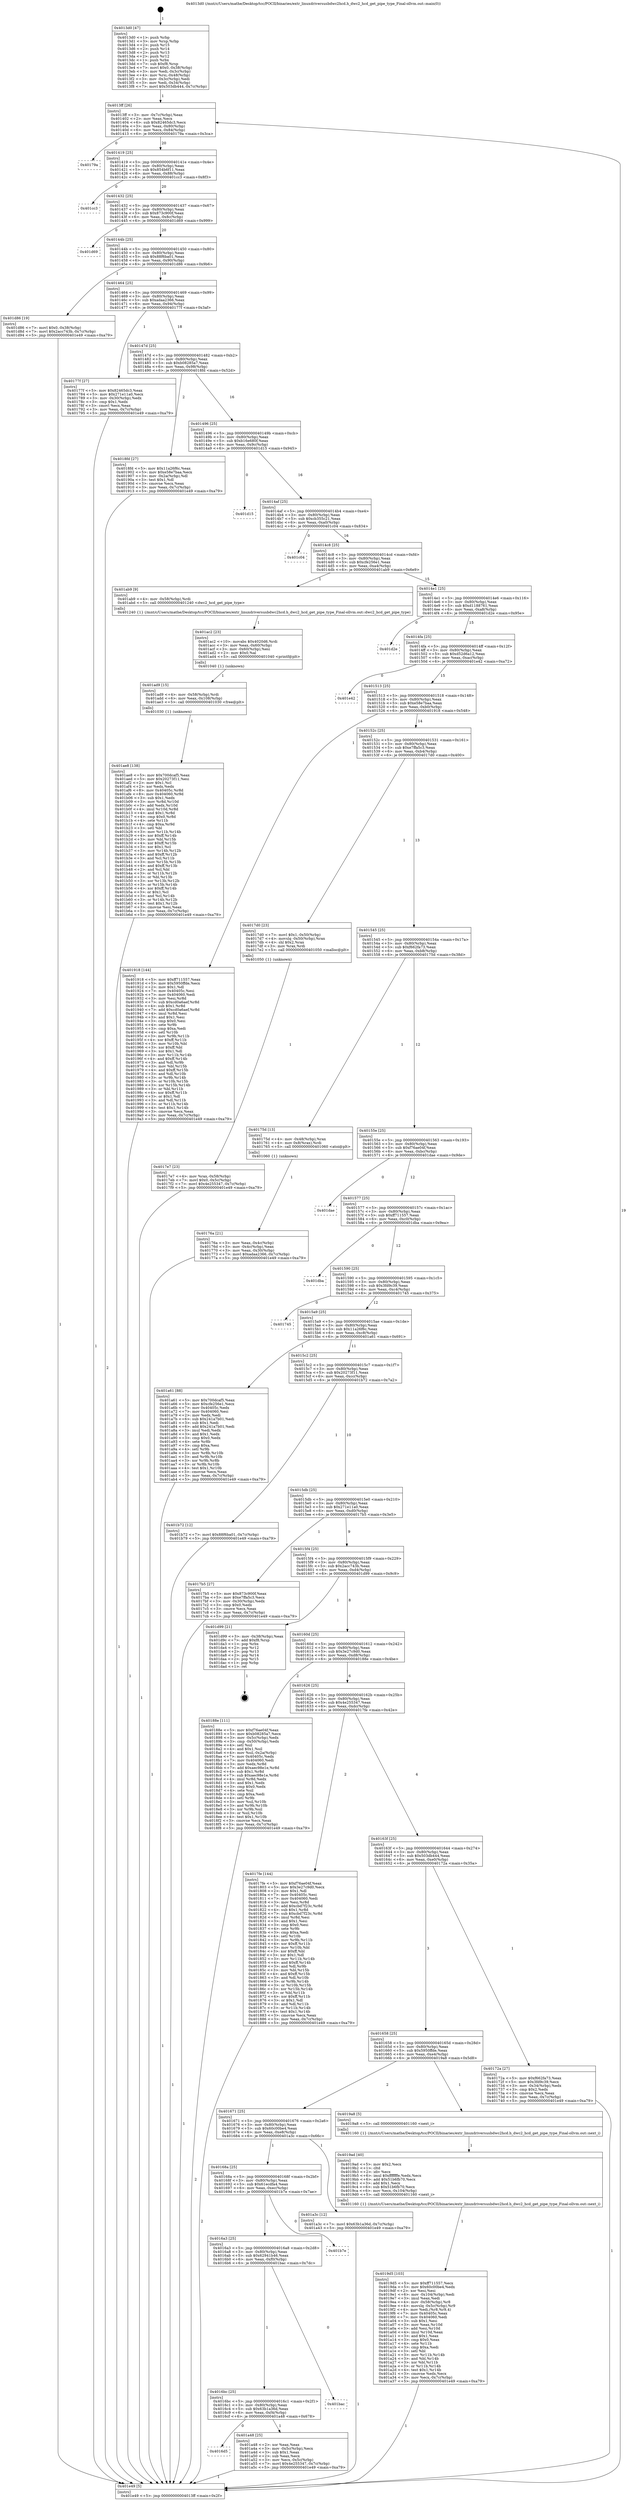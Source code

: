 digraph "0x4013d0" {
  label = "0x4013d0 (/mnt/c/Users/mathe/Desktop/tcc/POCII/binaries/extr_linuxdriversusbdwc2hcd.h_dwc2_hcd_get_pipe_type_Final-ollvm.out::main(0))"
  labelloc = "t"
  node[shape=record]

  Entry [label="",width=0.3,height=0.3,shape=circle,fillcolor=black,style=filled]
  "0x4013ff" [label="{
     0x4013ff [26]\l
     | [instrs]\l
     &nbsp;&nbsp;0x4013ff \<+3\>: mov -0x7c(%rbp),%eax\l
     &nbsp;&nbsp;0x401402 \<+2\>: mov %eax,%ecx\l
     &nbsp;&nbsp;0x401404 \<+6\>: sub $0x82465dc3,%ecx\l
     &nbsp;&nbsp;0x40140a \<+3\>: mov %eax,-0x80(%rbp)\l
     &nbsp;&nbsp;0x40140d \<+6\>: mov %ecx,-0x84(%rbp)\l
     &nbsp;&nbsp;0x401413 \<+6\>: je 000000000040179a \<main+0x3ca\>\l
  }"]
  "0x40179a" [label="{
     0x40179a\l
  }", style=dashed]
  "0x401419" [label="{
     0x401419 [25]\l
     | [instrs]\l
     &nbsp;&nbsp;0x401419 \<+5\>: jmp 000000000040141e \<main+0x4e\>\l
     &nbsp;&nbsp;0x40141e \<+3\>: mov -0x80(%rbp),%eax\l
     &nbsp;&nbsp;0x401421 \<+5\>: sub $0x854b6f11,%eax\l
     &nbsp;&nbsp;0x401426 \<+6\>: mov %eax,-0x88(%rbp)\l
     &nbsp;&nbsp;0x40142c \<+6\>: je 0000000000401cc3 \<main+0x8f3\>\l
  }"]
  Exit [label="",width=0.3,height=0.3,shape=circle,fillcolor=black,style=filled,peripheries=2]
  "0x401cc3" [label="{
     0x401cc3\l
  }", style=dashed]
  "0x401432" [label="{
     0x401432 [25]\l
     | [instrs]\l
     &nbsp;&nbsp;0x401432 \<+5\>: jmp 0000000000401437 \<main+0x67\>\l
     &nbsp;&nbsp;0x401437 \<+3\>: mov -0x80(%rbp),%eax\l
     &nbsp;&nbsp;0x40143a \<+5\>: sub $0x873c900f,%eax\l
     &nbsp;&nbsp;0x40143f \<+6\>: mov %eax,-0x8c(%rbp)\l
     &nbsp;&nbsp;0x401445 \<+6\>: je 0000000000401d69 \<main+0x999\>\l
  }"]
  "0x401ae8" [label="{
     0x401ae8 [138]\l
     | [instrs]\l
     &nbsp;&nbsp;0x401ae8 \<+5\>: mov $0x700dcaf5,%eax\l
     &nbsp;&nbsp;0x401aed \<+5\>: mov $0x20273f11,%esi\l
     &nbsp;&nbsp;0x401af2 \<+2\>: mov $0x1,%cl\l
     &nbsp;&nbsp;0x401af4 \<+2\>: xor %edx,%edx\l
     &nbsp;&nbsp;0x401af6 \<+8\>: mov 0x40405c,%r8d\l
     &nbsp;&nbsp;0x401afe \<+8\>: mov 0x404060,%r9d\l
     &nbsp;&nbsp;0x401b06 \<+3\>: sub $0x1,%edx\l
     &nbsp;&nbsp;0x401b09 \<+3\>: mov %r8d,%r10d\l
     &nbsp;&nbsp;0x401b0c \<+3\>: add %edx,%r10d\l
     &nbsp;&nbsp;0x401b0f \<+4\>: imul %r10d,%r8d\l
     &nbsp;&nbsp;0x401b13 \<+4\>: and $0x1,%r8d\l
     &nbsp;&nbsp;0x401b17 \<+4\>: cmp $0x0,%r8d\l
     &nbsp;&nbsp;0x401b1b \<+4\>: sete %r11b\l
     &nbsp;&nbsp;0x401b1f \<+4\>: cmp $0xa,%r9d\l
     &nbsp;&nbsp;0x401b23 \<+3\>: setl %bl\l
     &nbsp;&nbsp;0x401b26 \<+3\>: mov %r11b,%r14b\l
     &nbsp;&nbsp;0x401b29 \<+4\>: xor $0xff,%r14b\l
     &nbsp;&nbsp;0x401b2d \<+3\>: mov %bl,%r15b\l
     &nbsp;&nbsp;0x401b30 \<+4\>: xor $0xff,%r15b\l
     &nbsp;&nbsp;0x401b34 \<+3\>: xor $0x1,%cl\l
     &nbsp;&nbsp;0x401b37 \<+3\>: mov %r14b,%r12b\l
     &nbsp;&nbsp;0x401b3a \<+4\>: and $0xff,%r12b\l
     &nbsp;&nbsp;0x401b3e \<+3\>: and %cl,%r11b\l
     &nbsp;&nbsp;0x401b41 \<+3\>: mov %r15b,%r13b\l
     &nbsp;&nbsp;0x401b44 \<+4\>: and $0xff,%r13b\l
     &nbsp;&nbsp;0x401b48 \<+2\>: and %cl,%bl\l
     &nbsp;&nbsp;0x401b4a \<+3\>: or %r11b,%r12b\l
     &nbsp;&nbsp;0x401b4d \<+3\>: or %bl,%r13b\l
     &nbsp;&nbsp;0x401b50 \<+3\>: xor %r13b,%r12b\l
     &nbsp;&nbsp;0x401b53 \<+3\>: or %r15b,%r14b\l
     &nbsp;&nbsp;0x401b56 \<+4\>: xor $0xff,%r14b\l
     &nbsp;&nbsp;0x401b5a \<+3\>: or $0x1,%cl\l
     &nbsp;&nbsp;0x401b5d \<+3\>: and %cl,%r14b\l
     &nbsp;&nbsp;0x401b60 \<+3\>: or %r14b,%r12b\l
     &nbsp;&nbsp;0x401b63 \<+4\>: test $0x1,%r12b\l
     &nbsp;&nbsp;0x401b67 \<+3\>: cmovne %esi,%eax\l
     &nbsp;&nbsp;0x401b6a \<+3\>: mov %eax,-0x7c(%rbp)\l
     &nbsp;&nbsp;0x401b6d \<+5\>: jmp 0000000000401e49 \<main+0xa79\>\l
  }"]
  "0x401d69" [label="{
     0x401d69\l
  }", style=dashed]
  "0x40144b" [label="{
     0x40144b [25]\l
     | [instrs]\l
     &nbsp;&nbsp;0x40144b \<+5\>: jmp 0000000000401450 \<main+0x80\>\l
     &nbsp;&nbsp;0x401450 \<+3\>: mov -0x80(%rbp),%eax\l
     &nbsp;&nbsp;0x401453 \<+5\>: sub $0x88f6ba01,%eax\l
     &nbsp;&nbsp;0x401458 \<+6\>: mov %eax,-0x90(%rbp)\l
     &nbsp;&nbsp;0x40145e \<+6\>: je 0000000000401d86 \<main+0x9b6\>\l
  }"]
  "0x401ad9" [label="{
     0x401ad9 [15]\l
     | [instrs]\l
     &nbsp;&nbsp;0x401ad9 \<+4\>: mov -0x58(%rbp),%rdi\l
     &nbsp;&nbsp;0x401add \<+6\>: mov %eax,-0x108(%rbp)\l
     &nbsp;&nbsp;0x401ae3 \<+5\>: call 0000000000401030 \<free@plt\>\l
     | [calls]\l
     &nbsp;&nbsp;0x401030 \{1\} (unknown)\l
  }"]
  "0x401d86" [label="{
     0x401d86 [19]\l
     | [instrs]\l
     &nbsp;&nbsp;0x401d86 \<+7\>: movl $0x0,-0x38(%rbp)\l
     &nbsp;&nbsp;0x401d8d \<+7\>: movl $0x2acc743b,-0x7c(%rbp)\l
     &nbsp;&nbsp;0x401d94 \<+5\>: jmp 0000000000401e49 \<main+0xa79\>\l
  }"]
  "0x401464" [label="{
     0x401464 [25]\l
     | [instrs]\l
     &nbsp;&nbsp;0x401464 \<+5\>: jmp 0000000000401469 \<main+0x99\>\l
     &nbsp;&nbsp;0x401469 \<+3\>: mov -0x80(%rbp),%eax\l
     &nbsp;&nbsp;0x40146c \<+5\>: sub $0xadaa2366,%eax\l
     &nbsp;&nbsp;0x401471 \<+6\>: mov %eax,-0x94(%rbp)\l
     &nbsp;&nbsp;0x401477 \<+6\>: je 000000000040177f \<main+0x3af\>\l
  }"]
  "0x401ac2" [label="{
     0x401ac2 [23]\l
     | [instrs]\l
     &nbsp;&nbsp;0x401ac2 \<+10\>: movabs $0x4020d6,%rdi\l
     &nbsp;&nbsp;0x401acc \<+3\>: mov %eax,-0x60(%rbp)\l
     &nbsp;&nbsp;0x401acf \<+3\>: mov -0x60(%rbp),%esi\l
     &nbsp;&nbsp;0x401ad2 \<+2\>: mov $0x0,%al\l
     &nbsp;&nbsp;0x401ad4 \<+5\>: call 0000000000401040 \<printf@plt\>\l
     | [calls]\l
     &nbsp;&nbsp;0x401040 \{1\} (unknown)\l
  }"]
  "0x40177f" [label="{
     0x40177f [27]\l
     | [instrs]\l
     &nbsp;&nbsp;0x40177f \<+5\>: mov $0x82465dc3,%eax\l
     &nbsp;&nbsp;0x401784 \<+5\>: mov $0x271e11a0,%ecx\l
     &nbsp;&nbsp;0x401789 \<+3\>: mov -0x30(%rbp),%edx\l
     &nbsp;&nbsp;0x40178c \<+3\>: cmp $0x1,%edx\l
     &nbsp;&nbsp;0x40178f \<+3\>: cmovl %ecx,%eax\l
     &nbsp;&nbsp;0x401792 \<+3\>: mov %eax,-0x7c(%rbp)\l
     &nbsp;&nbsp;0x401795 \<+5\>: jmp 0000000000401e49 \<main+0xa79\>\l
  }"]
  "0x40147d" [label="{
     0x40147d [25]\l
     | [instrs]\l
     &nbsp;&nbsp;0x40147d \<+5\>: jmp 0000000000401482 \<main+0xb2\>\l
     &nbsp;&nbsp;0x401482 \<+3\>: mov -0x80(%rbp),%eax\l
     &nbsp;&nbsp;0x401485 \<+5\>: sub $0xb08285a7,%eax\l
     &nbsp;&nbsp;0x40148a \<+6\>: mov %eax,-0x98(%rbp)\l
     &nbsp;&nbsp;0x401490 \<+6\>: je 00000000004018fd \<main+0x52d\>\l
  }"]
  "0x4016d5" [label="{
     0x4016d5\l
  }", style=dashed]
  "0x4018fd" [label="{
     0x4018fd [27]\l
     | [instrs]\l
     &nbsp;&nbsp;0x4018fd \<+5\>: mov $0x11a26f6c,%eax\l
     &nbsp;&nbsp;0x401902 \<+5\>: mov $0xe58e7baa,%ecx\l
     &nbsp;&nbsp;0x401907 \<+3\>: mov -0x2a(%rbp),%dl\l
     &nbsp;&nbsp;0x40190a \<+3\>: test $0x1,%dl\l
     &nbsp;&nbsp;0x40190d \<+3\>: cmovne %ecx,%eax\l
     &nbsp;&nbsp;0x401910 \<+3\>: mov %eax,-0x7c(%rbp)\l
     &nbsp;&nbsp;0x401913 \<+5\>: jmp 0000000000401e49 \<main+0xa79\>\l
  }"]
  "0x401496" [label="{
     0x401496 [25]\l
     | [instrs]\l
     &nbsp;&nbsp;0x401496 \<+5\>: jmp 000000000040149b \<main+0xcb\>\l
     &nbsp;&nbsp;0x40149b \<+3\>: mov -0x80(%rbp),%eax\l
     &nbsp;&nbsp;0x40149e \<+5\>: sub $0xb16e680f,%eax\l
     &nbsp;&nbsp;0x4014a3 \<+6\>: mov %eax,-0x9c(%rbp)\l
     &nbsp;&nbsp;0x4014a9 \<+6\>: je 0000000000401d15 \<main+0x945\>\l
  }"]
  "0x401a48" [label="{
     0x401a48 [25]\l
     | [instrs]\l
     &nbsp;&nbsp;0x401a48 \<+2\>: xor %eax,%eax\l
     &nbsp;&nbsp;0x401a4a \<+3\>: mov -0x5c(%rbp),%ecx\l
     &nbsp;&nbsp;0x401a4d \<+3\>: sub $0x1,%eax\l
     &nbsp;&nbsp;0x401a50 \<+2\>: sub %eax,%ecx\l
     &nbsp;&nbsp;0x401a52 \<+3\>: mov %ecx,-0x5c(%rbp)\l
     &nbsp;&nbsp;0x401a55 \<+7\>: movl $0x4e255347,-0x7c(%rbp)\l
     &nbsp;&nbsp;0x401a5c \<+5\>: jmp 0000000000401e49 \<main+0xa79\>\l
  }"]
  "0x401d15" [label="{
     0x401d15\l
  }", style=dashed]
  "0x4014af" [label="{
     0x4014af [25]\l
     | [instrs]\l
     &nbsp;&nbsp;0x4014af \<+5\>: jmp 00000000004014b4 \<main+0xe4\>\l
     &nbsp;&nbsp;0x4014b4 \<+3\>: mov -0x80(%rbp),%eax\l
     &nbsp;&nbsp;0x4014b7 \<+5\>: sub $0xcb355c21,%eax\l
     &nbsp;&nbsp;0x4014bc \<+6\>: mov %eax,-0xa0(%rbp)\l
     &nbsp;&nbsp;0x4014c2 \<+6\>: je 0000000000401c04 \<main+0x834\>\l
  }"]
  "0x4016bc" [label="{
     0x4016bc [25]\l
     | [instrs]\l
     &nbsp;&nbsp;0x4016bc \<+5\>: jmp 00000000004016c1 \<main+0x2f1\>\l
     &nbsp;&nbsp;0x4016c1 \<+3\>: mov -0x80(%rbp),%eax\l
     &nbsp;&nbsp;0x4016c4 \<+5\>: sub $0x63b1a36d,%eax\l
     &nbsp;&nbsp;0x4016c9 \<+6\>: mov %eax,-0xf4(%rbp)\l
     &nbsp;&nbsp;0x4016cf \<+6\>: je 0000000000401a48 \<main+0x678\>\l
  }"]
  "0x401c04" [label="{
     0x401c04\l
  }", style=dashed]
  "0x4014c8" [label="{
     0x4014c8 [25]\l
     | [instrs]\l
     &nbsp;&nbsp;0x4014c8 \<+5\>: jmp 00000000004014cd \<main+0xfd\>\l
     &nbsp;&nbsp;0x4014cd \<+3\>: mov -0x80(%rbp),%eax\l
     &nbsp;&nbsp;0x4014d0 \<+5\>: sub $0xcfe256e1,%eax\l
     &nbsp;&nbsp;0x4014d5 \<+6\>: mov %eax,-0xa4(%rbp)\l
     &nbsp;&nbsp;0x4014db \<+6\>: je 0000000000401ab9 \<main+0x6e9\>\l
  }"]
  "0x401bac" [label="{
     0x401bac\l
  }", style=dashed]
  "0x401ab9" [label="{
     0x401ab9 [9]\l
     | [instrs]\l
     &nbsp;&nbsp;0x401ab9 \<+4\>: mov -0x58(%rbp),%rdi\l
     &nbsp;&nbsp;0x401abd \<+5\>: call 0000000000401240 \<dwc2_hcd_get_pipe_type\>\l
     | [calls]\l
     &nbsp;&nbsp;0x401240 \{1\} (/mnt/c/Users/mathe/Desktop/tcc/POCII/binaries/extr_linuxdriversusbdwc2hcd.h_dwc2_hcd_get_pipe_type_Final-ollvm.out::dwc2_hcd_get_pipe_type)\l
  }"]
  "0x4014e1" [label="{
     0x4014e1 [25]\l
     | [instrs]\l
     &nbsp;&nbsp;0x4014e1 \<+5\>: jmp 00000000004014e6 \<main+0x116\>\l
     &nbsp;&nbsp;0x4014e6 \<+3\>: mov -0x80(%rbp),%eax\l
     &nbsp;&nbsp;0x4014e9 \<+5\>: sub $0xd1188761,%eax\l
     &nbsp;&nbsp;0x4014ee \<+6\>: mov %eax,-0xa8(%rbp)\l
     &nbsp;&nbsp;0x4014f4 \<+6\>: je 0000000000401d2e \<main+0x95e\>\l
  }"]
  "0x4016a3" [label="{
     0x4016a3 [25]\l
     | [instrs]\l
     &nbsp;&nbsp;0x4016a3 \<+5\>: jmp 00000000004016a8 \<main+0x2d8\>\l
     &nbsp;&nbsp;0x4016a8 \<+3\>: mov -0x80(%rbp),%eax\l
     &nbsp;&nbsp;0x4016ab \<+5\>: sub $0x62941b46,%eax\l
     &nbsp;&nbsp;0x4016b0 \<+6\>: mov %eax,-0xf0(%rbp)\l
     &nbsp;&nbsp;0x4016b6 \<+6\>: je 0000000000401bac \<main+0x7dc\>\l
  }"]
  "0x401d2e" [label="{
     0x401d2e\l
  }", style=dashed]
  "0x4014fa" [label="{
     0x4014fa [25]\l
     | [instrs]\l
     &nbsp;&nbsp;0x4014fa \<+5\>: jmp 00000000004014ff \<main+0x12f\>\l
     &nbsp;&nbsp;0x4014ff \<+3\>: mov -0x80(%rbp),%eax\l
     &nbsp;&nbsp;0x401502 \<+5\>: sub $0xd52d6a12,%eax\l
     &nbsp;&nbsp;0x401507 \<+6\>: mov %eax,-0xac(%rbp)\l
     &nbsp;&nbsp;0x40150d \<+6\>: je 0000000000401e42 \<main+0xa72\>\l
  }"]
  "0x401b7e" [label="{
     0x401b7e\l
  }", style=dashed]
  "0x401e42" [label="{
     0x401e42\l
  }", style=dashed]
  "0x401513" [label="{
     0x401513 [25]\l
     | [instrs]\l
     &nbsp;&nbsp;0x401513 \<+5\>: jmp 0000000000401518 \<main+0x148\>\l
     &nbsp;&nbsp;0x401518 \<+3\>: mov -0x80(%rbp),%eax\l
     &nbsp;&nbsp;0x40151b \<+5\>: sub $0xe58e7baa,%eax\l
     &nbsp;&nbsp;0x401520 \<+6\>: mov %eax,-0xb0(%rbp)\l
     &nbsp;&nbsp;0x401526 \<+6\>: je 0000000000401918 \<main+0x548\>\l
  }"]
  "0x40168a" [label="{
     0x40168a [25]\l
     | [instrs]\l
     &nbsp;&nbsp;0x40168a \<+5\>: jmp 000000000040168f \<main+0x2bf\>\l
     &nbsp;&nbsp;0x40168f \<+3\>: mov -0x80(%rbp),%eax\l
     &nbsp;&nbsp;0x401692 \<+5\>: sub $0x61ecdfa4,%eax\l
     &nbsp;&nbsp;0x401697 \<+6\>: mov %eax,-0xec(%rbp)\l
     &nbsp;&nbsp;0x40169d \<+6\>: je 0000000000401b7e \<main+0x7ae\>\l
  }"]
  "0x401918" [label="{
     0x401918 [144]\l
     | [instrs]\l
     &nbsp;&nbsp;0x401918 \<+5\>: mov $0xff711557,%eax\l
     &nbsp;&nbsp;0x40191d \<+5\>: mov $0x5950ffde,%ecx\l
     &nbsp;&nbsp;0x401922 \<+2\>: mov $0x1,%dl\l
     &nbsp;&nbsp;0x401924 \<+7\>: mov 0x40405c,%esi\l
     &nbsp;&nbsp;0x40192b \<+7\>: mov 0x404060,%edi\l
     &nbsp;&nbsp;0x401932 \<+3\>: mov %esi,%r8d\l
     &nbsp;&nbsp;0x401935 \<+7\>: sub $0xcd0a6aef,%r8d\l
     &nbsp;&nbsp;0x40193c \<+4\>: sub $0x1,%r8d\l
     &nbsp;&nbsp;0x401940 \<+7\>: add $0xcd0a6aef,%r8d\l
     &nbsp;&nbsp;0x401947 \<+4\>: imul %r8d,%esi\l
     &nbsp;&nbsp;0x40194b \<+3\>: and $0x1,%esi\l
     &nbsp;&nbsp;0x40194e \<+3\>: cmp $0x0,%esi\l
     &nbsp;&nbsp;0x401951 \<+4\>: sete %r9b\l
     &nbsp;&nbsp;0x401955 \<+3\>: cmp $0xa,%edi\l
     &nbsp;&nbsp;0x401958 \<+4\>: setl %r10b\l
     &nbsp;&nbsp;0x40195c \<+3\>: mov %r9b,%r11b\l
     &nbsp;&nbsp;0x40195f \<+4\>: xor $0xff,%r11b\l
     &nbsp;&nbsp;0x401963 \<+3\>: mov %r10b,%bl\l
     &nbsp;&nbsp;0x401966 \<+3\>: xor $0xff,%bl\l
     &nbsp;&nbsp;0x401969 \<+3\>: xor $0x1,%dl\l
     &nbsp;&nbsp;0x40196c \<+3\>: mov %r11b,%r14b\l
     &nbsp;&nbsp;0x40196f \<+4\>: and $0xff,%r14b\l
     &nbsp;&nbsp;0x401973 \<+3\>: and %dl,%r9b\l
     &nbsp;&nbsp;0x401976 \<+3\>: mov %bl,%r15b\l
     &nbsp;&nbsp;0x401979 \<+4\>: and $0xff,%r15b\l
     &nbsp;&nbsp;0x40197d \<+3\>: and %dl,%r10b\l
     &nbsp;&nbsp;0x401980 \<+3\>: or %r9b,%r14b\l
     &nbsp;&nbsp;0x401983 \<+3\>: or %r10b,%r15b\l
     &nbsp;&nbsp;0x401986 \<+3\>: xor %r15b,%r14b\l
     &nbsp;&nbsp;0x401989 \<+3\>: or %bl,%r11b\l
     &nbsp;&nbsp;0x40198c \<+4\>: xor $0xff,%r11b\l
     &nbsp;&nbsp;0x401990 \<+3\>: or $0x1,%dl\l
     &nbsp;&nbsp;0x401993 \<+3\>: and %dl,%r11b\l
     &nbsp;&nbsp;0x401996 \<+3\>: or %r11b,%r14b\l
     &nbsp;&nbsp;0x401999 \<+4\>: test $0x1,%r14b\l
     &nbsp;&nbsp;0x40199d \<+3\>: cmovne %ecx,%eax\l
     &nbsp;&nbsp;0x4019a0 \<+3\>: mov %eax,-0x7c(%rbp)\l
     &nbsp;&nbsp;0x4019a3 \<+5\>: jmp 0000000000401e49 \<main+0xa79\>\l
  }"]
  "0x40152c" [label="{
     0x40152c [25]\l
     | [instrs]\l
     &nbsp;&nbsp;0x40152c \<+5\>: jmp 0000000000401531 \<main+0x161\>\l
     &nbsp;&nbsp;0x401531 \<+3\>: mov -0x80(%rbp),%eax\l
     &nbsp;&nbsp;0x401534 \<+5\>: sub $0xe7ffa5c3,%eax\l
     &nbsp;&nbsp;0x401539 \<+6\>: mov %eax,-0xb4(%rbp)\l
     &nbsp;&nbsp;0x40153f \<+6\>: je 00000000004017d0 \<main+0x400\>\l
  }"]
  "0x401a3c" [label="{
     0x401a3c [12]\l
     | [instrs]\l
     &nbsp;&nbsp;0x401a3c \<+7\>: movl $0x63b1a36d,-0x7c(%rbp)\l
     &nbsp;&nbsp;0x401a43 \<+5\>: jmp 0000000000401e49 \<main+0xa79\>\l
  }"]
  "0x4017d0" [label="{
     0x4017d0 [23]\l
     | [instrs]\l
     &nbsp;&nbsp;0x4017d0 \<+7\>: movl $0x1,-0x50(%rbp)\l
     &nbsp;&nbsp;0x4017d7 \<+4\>: movslq -0x50(%rbp),%rax\l
     &nbsp;&nbsp;0x4017db \<+4\>: shl $0x2,%rax\l
     &nbsp;&nbsp;0x4017df \<+3\>: mov %rax,%rdi\l
     &nbsp;&nbsp;0x4017e2 \<+5\>: call 0000000000401050 \<malloc@plt\>\l
     | [calls]\l
     &nbsp;&nbsp;0x401050 \{1\} (unknown)\l
  }"]
  "0x401545" [label="{
     0x401545 [25]\l
     | [instrs]\l
     &nbsp;&nbsp;0x401545 \<+5\>: jmp 000000000040154a \<main+0x17a\>\l
     &nbsp;&nbsp;0x40154a \<+3\>: mov -0x80(%rbp),%eax\l
     &nbsp;&nbsp;0x40154d \<+5\>: sub $0xf662fa73,%eax\l
     &nbsp;&nbsp;0x401552 \<+6\>: mov %eax,-0xb8(%rbp)\l
     &nbsp;&nbsp;0x401558 \<+6\>: je 000000000040175d \<main+0x38d\>\l
  }"]
  "0x4019d5" [label="{
     0x4019d5 [103]\l
     | [instrs]\l
     &nbsp;&nbsp;0x4019d5 \<+5\>: mov $0xff711557,%ecx\l
     &nbsp;&nbsp;0x4019da \<+5\>: mov $0x60c00be4,%edx\l
     &nbsp;&nbsp;0x4019df \<+2\>: xor %esi,%esi\l
     &nbsp;&nbsp;0x4019e1 \<+6\>: mov -0x104(%rbp),%edi\l
     &nbsp;&nbsp;0x4019e7 \<+3\>: imul %eax,%edi\l
     &nbsp;&nbsp;0x4019ea \<+4\>: mov -0x58(%rbp),%r8\l
     &nbsp;&nbsp;0x4019ee \<+4\>: movslq -0x5c(%rbp),%r9\l
     &nbsp;&nbsp;0x4019f2 \<+4\>: mov %edi,(%r8,%r9,4)\l
     &nbsp;&nbsp;0x4019f6 \<+7\>: mov 0x40405c,%eax\l
     &nbsp;&nbsp;0x4019fd \<+7\>: mov 0x404060,%edi\l
     &nbsp;&nbsp;0x401a04 \<+3\>: sub $0x1,%esi\l
     &nbsp;&nbsp;0x401a07 \<+3\>: mov %eax,%r10d\l
     &nbsp;&nbsp;0x401a0a \<+3\>: add %esi,%r10d\l
     &nbsp;&nbsp;0x401a0d \<+4\>: imul %r10d,%eax\l
     &nbsp;&nbsp;0x401a11 \<+3\>: and $0x1,%eax\l
     &nbsp;&nbsp;0x401a14 \<+3\>: cmp $0x0,%eax\l
     &nbsp;&nbsp;0x401a17 \<+4\>: sete %r11b\l
     &nbsp;&nbsp;0x401a1b \<+3\>: cmp $0xa,%edi\l
     &nbsp;&nbsp;0x401a1e \<+3\>: setl %bl\l
     &nbsp;&nbsp;0x401a21 \<+3\>: mov %r11b,%r14b\l
     &nbsp;&nbsp;0x401a24 \<+3\>: and %bl,%r14b\l
     &nbsp;&nbsp;0x401a27 \<+3\>: xor %bl,%r11b\l
     &nbsp;&nbsp;0x401a2a \<+3\>: or %r11b,%r14b\l
     &nbsp;&nbsp;0x401a2d \<+4\>: test $0x1,%r14b\l
     &nbsp;&nbsp;0x401a31 \<+3\>: cmovne %edx,%ecx\l
     &nbsp;&nbsp;0x401a34 \<+3\>: mov %ecx,-0x7c(%rbp)\l
     &nbsp;&nbsp;0x401a37 \<+5\>: jmp 0000000000401e49 \<main+0xa79\>\l
  }"]
  "0x40175d" [label="{
     0x40175d [13]\l
     | [instrs]\l
     &nbsp;&nbsp;0x40175d \<+4\>: mov -0x48(%rbp),%rax\l
     &nbsp;&nbsp;0x401761 \<+4\>: mov 0x8(%rax),%rdi\l
     &nbsp;&nbsp;0x401765 \<+5\>: call 0000000000401060 \<atoi@plt\>\l
     | [calls]\l
     &nbsp;&nbsp;0x401060 \{1\} (unknown)\l
  }"]
  "0x40155e" [label="{
     0x40155e [25]\l
     | [instrs]\l
     &nbsp;&nbsp;0x40155e \<+5\>: jmp 0000000000401563 \<main+0x193\>\l
     &nbsp;&nbsp;0x401563 \<+3\>: mov -0x80(%rbp),%eax\l
     &nbsp;&nbsp;0x401566 \<+5\>: sub $0xf76ae04f,%eax\l
     &nbsp;&nbsp;0x40156b \<+6\>: mov %eax,-0xbc(%rbp)\l
     &nbsp;&nbsp;0x401571 \<+6\>: je 0000000000401dae \<main+0x9de\>\l
  }"]
  "0x4019ad" [label="{
     0x4019ad [40]\l
     | [instrs]\l
     &nbsp;&nbsp;0x4019ad \<+5\>: mov $0x2,%ecx\l
     &nbsp;&nbsp;0x4019b2 \<+1\>: cltd\l
     &nbsp;&nbsp;0x4019b3 \<+2\>: idiv %ecx\l
     &nbsp;&nbsp;0x4019b5 \<+6\>: imul $0xfffffffe,%edx,%ecx\l
     &nbsp;&nbsp;0x4019bb \<+6\>: add $0x51b6fb70,%ecx\l
     &nbsp;&nbsp;0x4019c1 \<+3\>: add $0x1,%ecx\l
     &nbsp;&nbsp;0x4019c4 \<+6\>: sub $0x51b6fb70,%ecx\l
     &nbsp;&nbsp;0x4019ca \<+6\>: mov %ecx,-0x104(%rbp)\l
     &nbsp;&nbsp;0x4019d0 \<+5\>: call 0000000000401160 \<next_i\>\l
     | [calls]\l
     &nbsp;&nbsp;0x401160 \{1\} (/mnt/c/Users/mathe/Desktop/tcc/POCII/binaries/extr_linuxdriversusbdwc2hcd.h_dwc2_hcd_get_pipe_type_Final-ollvm.out::next_i)\l
  }"]
  "0x401dae" [label="{
     0x401dae\l
  }", style=dashed]
  "0x401577" [label="{
     0x401577 [25]\l
     | [instrs]\l
     &nbsp;&nbsp;0x401577 \<+5\>: jmp 000000000040157c \<main+0x1ac\>\l
     &nbsp;&nbsp;0x40157c \<+3\>: mov -0x80(%rbp),%eax\l
     &nbsp;&nbsp;0x40157f \<+5\>: sub $0xff711557,%eax\l
     &nbsp;&nbsp;0x401584 \<+6\>: mov %eax,-0xc0(%rbp)\l
     &nbsp;&nbsp;0x40158a \<+6\>: je 0000000000401dba \<main+0x9ea\>\l
  }"]
  "0x401671" [label="{
     0x401671 [25]\l
     | [instrs]\l
     &nbsp;&nbsp;0x401671 \<+5\>: jmp 0000000000401676 \<main+0x2a6\>\l
     &nbsp;&nbsp;0x401676 \<+3\>: mov -0x80(%rbp),%eax\l
     &nbsp;&nbsp;0x401679 \<+5\>: sub $0x60c00be4,%eax\l
     &nbsp;&nbsp;0x40167e \<+6\>: mov %eax,-0xe8(%rbp)\l
     &nbsp;&nbsp;0x401684 \<+6\>: je 0000000000401a3c \<main+0x66c\>\l
  }"]
  "0x401dba" [label="{
     0x401dba\l
  }", style=dashed]
  "0x401590" [label="{
     0x401590 [25]\l
     | [instrs]\l
     &nbsp;&nbsp;0x401590 \<+5\>: jmp 0000000000401595 \<main+0x1c5\>\l
     &nbsp;&nbsp;0x401595 \<+3\>: mov -0x80(%rbp),%eax\l
     &nbsp;&nbsp;0x401598 \<+5\>: sub $0x3fd9c39,%eax\l
     &nbsp;&nbsp;0x40159d \<+6\>: mov %eax,-0xc4(%rbp)\l
     &nbsp;&nbsp;0x4015a3 \<+6\>: je 0000000000401745 \<main+0x375\>\l
  }"]
  "0x4019a8" [label="{
     0x4019a8 [5]\l
     | [instrs]\l
     &nbsp;&nbsp;0x4019a8 \<+5\>: call 0000000000401160 \<next_i\>\l
     | [calls]\l
     &nbsp;&nbsp;0x401160 \{1\} (/mnt/c/Users/mathe/Desktop/tcc/POCII/binaries/extr_linuxdriversusbdwc2hcd.h_dwc2_hcd_get_pipe_type_Final-ollvm.out::next_i)\l
  }"]
  "0x401745" [label="{
     0x401745\l
  }", style=dashed]
  "0x4015a9" [label="{
     0x4015a9 [25]\l
     | [instrs]\l
     &nbsp;&nbsp;0x4015a9 \<+5\>: jmp 00000000004015ae \<main+0x1de\>\l
     &nbsp;&nbsp;0x4015ae \<+3\>: mov -0x80(%rbp),%eax\l
     &nbsp;&nbsp;0x4015b1 \<+5\>: sub $0x11a26f6c,%eax\l
     &nbsp;&nbsp;0x4015b6 \<+6\>: mov %eax,-0xc8(%rbp)\l
     &nbsp;&nbsp;0x4015bc \<+6\>: je 0000000000401a61 \<main+0x691\>\l
  }"]
  "0x4017e7" [label="{
     0x4017e7 [23]\l
     | [instrs]\l
     &nbsp;&nbsp;0x4017e7 \<+4\>: mov %rax,-0x58(%rbp)\l
     &nbsp;&nbsp;0x4017eb \<+7\>: movl $0x0,-0x5c(%rbp)\l
     &nbsp;&nbsp;0x4017f2 \<+7\>: movl $0x4e255347,-0x7c(%rbp)\l
     &nbsp;&nbsp;0x4017f9 \<+5\>: jmp 0000000000401e49 \<main+0xa79\>\l
  }"]
  "0x401a61" [label="{
     0x401a61 [88]\l
     | [instrs]\l
     &nbsp;&nbsp;0x401a61 \<+5\>: mov $0x700dcaf5,%eax\l
     &nbsp;&nbsp;0x401a66 \<+5\>: mov $0xcfe256e1,%ecx\l
     &nbsp;&nbsp;0x401a6b \<+7\>: mov 0x40405c,%edx\l
     &nbsp;&nbsp;0x401a72 \<+7\>: mov 0x404060,%esi\l
     &nbsp;&nbsp;0x401a79 \<+2\>: mov %edx,%edi\l
     &nbsp;&nbsp;0x401a7b \<+6\>: sub $0x241a7b01,%edi\l
     &nbsp;&nbsp;0x401a81 \<+3\>: sub $0x1,%edi\l
     &nbsp;&nbsp;0x401a84 \<+6\>: add $0x241a7b01,%edi\l
     &nbsp;&nbsp;0x401a8a \<+3\>: imul %edi,%edx\l
     &nbsp;&nbsp;0x401a8d \<+3\>: and $0x1,%edx\l
     &nbsp;&nbsp;0x401a90 \<+3\>: cmp $0x0,%edx\l
     &nbsp;&nbsp;0x401a93 \<+4\>: sete %r8b\l
     &nbsp;&nbsp;0x401a97 \<+3\>: cmp $0xa,%esi\l
     &nbsp;&nbsp;0x401a9a \<+4\>: setl %r9b\l
     &nbsp;&nbsp;0x401a9e \<+3\>: mov %r8b,%r10b\l
     &nbsp;&nbsp;0x401aa1 \<+3\>: and %r9b,%r10b\l
     &nbsp;&nbsp;0x401aa4 \<+3\>: xor %r9b,%r8b\l
     &nbsp;&nbsp;0x401aa7 \<+3\>: or %r8b,%r10b\l
     &nbsp;&nbsp;0x401aaa \<+4\>: test $0x1,%r10b\l
     &nbsp;&nbsp;0x401aae \<+3\>: cmovne %ecx,%eax\l
     &nbsp;&nbsp;0x401ab1 \<+3\>: mov %eax,-0x7c(%rbp)\l
     &nbsp;&nbsp;0x401ab4 \<+5\>: jmp 0000000000401e49 \<main+0xa79\>\l
  }"]
  "0x4015c2" [label="{
     0x4015c2 [25]\l
     | [instrs]\l
     &nbsp;&nbsp;0x4015c2 \<+5\>: jmp 00000000004015c7 \<main+0x1f7\>\l
     &nbsp;&nbsp;0x4015c7 \<+3\>: mov -0x80(%rbp),%eax\l
     &nbsp;&nbsp;0x4015ca \<+5\>: sub $0x20273f11,%eax\l
     &nbsp;&nbsp;0x4015cf \<+6\>: mov %eax,-0xcc(%rbp)\l
     &nbsp;&nbsp;0x4015d5 \<+6\>: je 0000000000401b72 \<main+0x7a2\>\l
  }"]
  "0x40176a" [label="{
     0x40176a [21]\l
     | [instrs]\l
     &nbsp;&nbsp;0x40176a \<+3\>: mov %eax,-0x4c(%rbp)\l
     &nbsp;&nbsp;0x40176d \<+3\>: mov -0x4c(%rbp),%eax\l
     &nbsp;&nbsp;0x401770 \<+3\>: mov %eax,-0x30(%rbp)\l
     &nbsp;&nbsp;0x401773 \<+7\>: movl $0xadaa2366,-0x7c(%rbp)\l
     &nbsp;&nbsp;0x40177a \<+5\>: jmp 0000000000401e49 \<main+0xa79\>\l
  }"]
  "0x401b72" [label="{
     0x401b72 [12]\l
     | [instrs]\l
     &nbsp;&nbsp;0x401b72 \<+7\>: movl $0x88f6ba01,-0x7c(%rbp)\l
     &nbsp;&nbsp;0x401b79 \<+5\>: jmp 0000000000401e49 \<main+0xa79\>\l
  }"]
  "0x4015db" [label="{
     0x4015db [25]\l
     | [instrs]\l
     &nbsp;&nbsp;0x4015db \<+5\>: jmp 00000000004015e0 \<main+0x210\>\l
     &nbsp;&nbsp;0x4015e0 \<+3\>: mov -0x80(%rbp),%eax\l
     &nbsp;&nbsp;0x4015e3 \<+5\>: sub $0x271e11a0,%eax\l
     &nbsp;&nbsp;0x4015e8 \<+6\>: mov %eax,-0xd0(%rbp)\l
     &nbsp;&nbsp;0x4015ee \<+6\>: je 00000000004017b5 \<main+0x3e5\>\l
  }"]
  "0x4013d0" [label="{
     0x4013d0 [47]\l
     | [instrs]\l
     &nbsp;&nbsp;0x4013d0 \<+1\>: push %rbp\l
     &nbsp;&nbsp;0x4013d1 \<+3\>: mov %rsp,%rbp\l
     &nbsp;&nbsp;0x4013d4 \<+2\>: push %r15\l
     &nbsp;&nbsp;0x4013d6 \<+2\>: push %r14\l
     &nbsp;&nbsp;0x4013d8 \<+2\>: push %r13\l
     &nbsp;&nbsp;0x4013da \<+2\>: push %r12\l
     &nbsp;&nbsp;0x4013dc \<+1\>: push %rbx\l
     &nbsp;&nbsp;0x4013dd \<+7\>: sub $0xf8,%rsp\l
     &nbsp;&nbsp;0x4013e4 \<+7\>: movl $0x0,-0x38(%rbp)\l
     &nbsp;&nbsp;0x4013eb \<+3\>: mov %edi,-0x3c(%rbp)\l
     &nbsp;&nbsp;0x4013ee \<+4\>: mov %rsi,-0x48(%rbp)\l
     &nbsp;&nbsp;0x4013f2 \<+3\>: mov -0x3c(%rbp),%edi\l
     &nbsp;&nbsp;0x4013f5 \<+3\>: mov %edi,-0x34(%rbp)\l
     &nbsp;&nbsp;0x4013f8 \<+7\>: movl $0x503db444,-0x7c(%rbp)\l
  }"]
  "0x4017b5" [label="{
     0x4017b5 [27]\l
     | [instrs]\l
     &nbsp;&nbsp;0x4017b5 \<+5\>: mov $0x873c900f,%eax\l
     &nbsp;&nbsp;0x4017ba \<+5\>: mov $0xe7ffa5c3,%ecx\l
     &nbsp;&nbsp;0x4017bf \<+3\>: mov -0x30(%rbp),%edx\l
     &nbsp;&nbsp;0x4017c2 \<+3\>: cmp $0x0,%edx\l
     &nbsp;&nbsp;0x4017c5 \<+3\>: cmove %ecx,%eax\l
     &nbsp;&nbsp;0x4017c8 \<+3\>: mov %eax,-0x7c(%rbp)\l
     &nbsp;&nbsp;0x4017cb \<+5\>: jmp 0000000000401e49 \<main+0xa79\>\l
  }"]
  "0x4015f4" [label="{
     0x4015f4 [25]\l
     | [instrs]\l
     &nbsp;&nbsp;0x4015f4 \<+5\>: jmp 00000000004015f9 \<main+0x229\>\l
     &nbsp;&nbsp;0x4015f9 \<+3\>: mov -0x80(%rbp),%eax\l
     &nbsp;&nbsp;0x4015fc \<+5\>: sub $0x2acc743b,%eax\l
     &nbsp;&nbsp;0x401601 \<+6\>: mov %eax,-0xd4(%rbp)\l
     &nbsp;&nbsp;0x401607 \<+6\>: je 0000000000401d99 \<main+0x9c9\>\l
  }"]
  "0x401e49" [label="{
     0x401e49 [5]\l
     | [instrs]\l
     &nbsp;&nbsp;0x401e49 \<+5\>: jmp 00000000004013ff \<main+0x2f\>\l
  }"]
  "0x401d99" [label="{
     0x401d99 [21]\l
     | [instrs]\l
     &nbsp;&nbsp;0x401d99 \<+3\>: mov -0x38(%rbp),%eax\l
     &nbsp;&nbsp;0x401d9c \<+7\>: add $0xf8,%rsp\l
     &nbsp;&nbsp;0x401da3 \<+1\>: pop %rbx\l
     &nbsp;&nbsp;0x401da4 \<+2\>: pop %r12\l
     &nbsp;&nbsp;0x401da6 \<+2\>: pop %r13\l
     &nbsp;&nbsp;0x401da8 \<+2\>: pop %r14\l
     &nbsp;&nbsp;0x401daa \<+2\>: pop %r15\l
     &nbsp;&nbsp;0x401dac \<+1\>: pop %rbp\l
     &nbsp;&nbsp;0x401dad \<+1\>: ret\l
  }"]
  "0x40160d" [label="{
     0x40160d [25]\l
     | [instrs]\l
     &nbsp;&nbsp;0x40160d \<+5\>: jmp 0000000000401612 \<main+0x242\>\l
     &nbsp;&nbsp;0x401612 \<+3\>: mov -0x80(%rbp),%eax\l
     &nbsp;&nbsp;0x401615 \<+5\>: sub $0x3e27c9d0,%eax\l
     &nbsp;&nbsp;0x40161a \<+6\>: mov %eax,-0xd8(%rbp)\l
     &nbsp;&nbsp;0x401620 \<+6\>: je 000000000040188e \<main+0x4be\>\l
  }"]
  "0x401658" [label="{
     0x401658 [25]\l
     | [instrs]\l
     &nbsp;&nbsp;0x401658 \<+5\>: jmp 000000000040165d \<main+0x28d\>\l
     &nbsp;&nbsp;0x40165d \<+3\>: mov -0x80(%rbp),%eax\l
     &nbsp;&nbsp;0x401660 \<+5\>: sub $0x5950ffde,%eax\l
     &nbsp;&nbsp;0x401665 \<+6\>: mov %eax,-0xe4(%rbp)\l
     &nbsp;&nbsp;0x40166b \<+6\>: je 00000000004019a8 \<main+0x5d8\>\l
  }"]
  "0x40188e" [label="{
     0x40188e [111]\l
     | [instrs]\l
     &nbsp;&nbsp;0x40188e \<+5\>: mov $0xf76ae04f,%eax\l
     &nbsp;&nbsp;0x401893 \<+5\>: mov $0xb08285a7,%ecx\l
     &nbsp;&nbsp;0x401898 \<+3\>: mov -0x5c(%rbp),%edx\l
     &nbsp;&nbsp;0x40189b \<+3\>: cmp -0x50(%rbp),%edx\l
     &nbsp;&nbsp;0x40189e \<+4\>: setl %sil\l
     &nbsp;&nbsp;0x4018a2 \<+4\>: and $0x1,%sil\l
     &nbsp;&nbsp;0x4018a6 \<+4\>: mov %sil,-0x2a(%rbp)\l
     &nbsp;&nbsp;0x4018aa \<+7\>: mov 0x40405c,%edx\l
     &nbsp;&nbsp;0x4018b1 \<+7\>: mov 0x404060,%edi\l
     &nbsp;&nbsp;0x4018b8 \<+3\>: mov %edx,%r8d\l
     &nbsp;&nbsp;0x4018bb \<+7\>: add $0xaec98e1e,%r8d\l
     &nbsp;&nbsp;0x4018c2 \<+4\>: sub $0x1,%r8d\l
     &nbsp;&nbsp;0x4018c6 \<+7\>: sub $0xaec98e1e,%r8d\l
     &nbsp;&nbsp;0x4018cd \<+4\>: imul %r8d,%edx\l
     &nbsp;&nbsp;0x4018d1 \<+3\>: and $0x1,%edx\l
     &nbsp;&nbsp;0x4018d4 \<+3\>: cmp $0x0,%edx\l
     &nbsp;&nbsp;0x4018d7 \<+4\>: sete %sil\l
     &nbsp;&nbsp;0x4018db \<+3\>: cmp $0xa,%edi\l
     &nbsp;&nbsp;0x4018de \<+4\>: setl %r9b\l
     &nbsp;&nbsp;0x4018e2 \<+3\>: mov %sil,%r10b\l
     &nbsp;&nbsp;0x4018e5 \<+3\>: and %r9b,%r10b\l
     &nbsp;&nbsp;0x4018e8 \<+3\>: xor %r9b,%sil\l
     &nbsp;&nbsp;0x4018eb \<+3\>: or %sil,%r10b\l
     &nbsp;&nbsp;0x4018ee \<+4\>: test $0x1,%r10b\l
     &nbsp;&nbsp;0x4018f2 \<+3\>: cmovne %ecx,%eax\l
     &nbsp;&nbsp;0x4018f5 \<+3\>: mov %eax,-0x7c(%rbp)\l
     &nbsp;&nbsp;0x4018f8 \<+5\>: jmp 0000000000401e49 \<main+0xa79\>\l
  }"]
  "0x401626" [label="{
     0x401626 [25]\l
     | [instrs]\l
     &nbsp;&nbsp;0x401626 \<+5\>: jmp 000000000040162b \<main+0x25b\>\l
     &nbsp;&nbsp;0x40162b \<+3\>: mov -0x80(%rbp),%eax\l
     &nbsp;&nbsp;0x40162e \<+5\>: sub $0x4e255347,%eax\l
     &nbsp;&nbsp;0x401633 \<+6\>: mov %eax,-0xdc(%rbp)\l
     &nbsp;&nbsp;0x401639 \<+6\>: je 00000000004017fe \<main+0x42e\>\l
  }"]
  "0x40172a" [label="{
     0x40172a [27]\l
     | [instrs]\l
     &nbsp;&nbsp;0x40172a \<+5\>: mov $0xf662fa73,%eax\l
     &nbsp;&nbsp;0x40172f \<+5\>: mov $0x3fd9c39,%ecx\l
     &nbsp;&nbsp;0x401734 \<+3\>: mov -0x34(%rbp),%edx\l
     &nbsp;&nbsp;0x401737 \<+3\>: cmp $0x2,%edx\l
     &nbsp;&nbsp;0x40173a \<+3\>: cmovne %ecx,%eax\l
     &nbsp;&nbsp;0x40173d \<+3\>: mov %eax,-0x7c(%rbp)\l
     &nbsp;&nbsp;0x401740 \<+5\>: jmp 0000000000401e49 \<main+0xa79\>\l
  }"]
  "0x4017fe" [label="{
     0x4017fe [144]\l
     | [instrs]\l
     &nbsp;&nbsp;0x4017fe \<+5\>: mov $0xf76ae04f,%eax\l
     &nbsp;&nbsp;0x401803 \<+5\>: mov $0x3e27c9d0,%ecx\l
     &nbsp;&nbsp;0x401808 \<+2\>: mov $0x1,%dl\l
     &nbsp;&nbsp;0x40180a \<+7\>: mov 0x40405c,%esi\l
     &nbsp;&nbsp;0x401811 \<+7\>: mov 0x404060,%edi\l
     &nbsp;&nbsp;0x401818 \<+3\>: mov %esi,%r8d\l
     &nbsp;&nbsp;0x40181b \<+7\>: add $0xcbd7f23c,%r8d\l
     &nbsp;&nbsp;0x401822 \<+4\>: sub $0x1,%r8d\l
     &nbsp;&nbsp;0x401826 \<+7\>: sub $0xcbd7f23c,%r8d\l
     &nbsp;&nbsp;0x40182d \<+4\>: imul %r8d,%esi\l
     &nbsp;&nbsp;0x401831 \<+3\>: and $0x1,%esi\l
     &nbsp;&nbsp;0x401834 \<+3\>: cmp $0x0,%esi\l
     &nbsp;&nbsp;0x401837 \<+4\>: sete %r9b\l
     &nbsp;&nbsp;0x40183b \<+3\>: cmp $0xa,%edi\l
     &nbsp;&nbsp;0x40183e \<+4\>: setl %r10b\l
     &nbsp;&nbsp;0x401842 \<+3\>: mov %r9b,%r11b\l
     &nbsp;&nbsp;0x401845 \<+4\>: xor $0xff,%r11b\l
     &nbsp;&nbsp;0x401849 \<+3\>: mov %r10b,%bl\l
     &nbsp;&nbsp;0x40184c \<+3\>: xor $0xff,%bl\l
     &nbsp;&nbsp;0x40184f \<+3\>: xor $0x1,%dl\l
     &nbsp;&nbsp;0x401852 \<+3\>: mov %r11b,%r14b\l
     &nbsp;&nbsp;0x401855 \<+4\>: and $0xff,%r14b\l
     &nbsp;&nbsp;0x401859 \<+3\>: and %dl,%r9b\l
     &nbsp;&nbsp;0x40185c \<+3\>: mov %bl,%r15b\l
     &nbsp;&nbsp;0x40185f \<+4\>: and $0xff,%r15b\l
     &nbsp;&nbsp;0x401863 \<+3\>: and %dl,%r10b\l
     &nbsp;&nbsp;0x401866 \<+3\>: or %r9b,%r14b\l
     &nbsp;&nbsp;0x401869 \<+3\>: or %r10b,%r15b\l
     &nbsp;&nbsp;0x40186c \<+3\>: xor %r15b,%r14b\l
     &nbsp;&nbsp;0x40186f \<+3\>: or %bl,%r11b\l
     &nbsp;&nbsp;0x401872 \<+4\>: xor $0xff,%r11b\l
     &nbsp;&nbsp;0x401876 \<+3\>: or $0x1,%dl\l
     &nbsp;&nbsp;0x401879 \<+3\>: and %dl,%r11b\l
     &nbsp;&nbsp;0x40187c \<+3\>: or %r11b,%r14b\l
     &nbsp;&nbsp;0x40187f \<+4\>: test $0x1,%r14b\l
     &nbsp;&nbsp;0x401883 \<+3\>: cmovne %ecx,%eax\l
     &nbsp;&nbsp;0x401886 \<+3\>: mov %eax,-0x7c(%rbp)\l
     &nbsp;&nbsp;0x401889 \<+5\>: jmp 0000000000401e49 \<main+0xa79\>\l
  }"]
  "0x40163f" [label="{
     0x40163f [25]\l
     | [instrs]\l
     &nbsp;&nbsp;0x40163f \<+5\>: jmp 0000000000401644 \<main+0x274\>\l
     &nbsp;&nbsp;0x401644 \<+3\>: mov -0x80(%rbp),%eax\l
     &nbsp;&nbsp;0x401647 \<+5\>: sub $0x503db444,%eax\l
     &nbsp;&nbsp;0x40164c \<+6\>: mov %eax,-0xe0(%rbp)\l
     &nbsp;&nbsp;0x401652 \<+6\>: je 000000000040172a \<main+0x35a\>\l
  }"]
  Entry -> "0x4013d0" [label=" 1"]
  "0x4013ff" -> "0x40179a" [label=" 0"]
  "0x4013ff" -> "0x401419" [label=" 20"]
  "0x401d99" -> Exit [label=" 1"]
  "0x401419" -> "0x401cc3" [label=" 0"]
  "0x401419" -> "0x401432" [label=" 20"]
  "0x401d86" -> "0x401e49" [label=" 1"]
  "0x401432" -> "0x401d69" [label=" 0"]
  "0x401432" -> "0x40144b" [label=" 20"]
  "0x401b72" -> "0x401e49" [label=" 1"]
  "0x40144b" -> "0x401d86" [label=" 1"]
  "0x40144b" -> "0x401464" [label=" 19"]
  "0x401ae8" -> "0x401e49" [label=" 1"]
  "0x401464" -> "0x40177f" [label=" 1"]
  "0x401464" -> "0x40147d" [label=" 18"]
  "0x401ad9" -> "0x401ae8" [label=" 1"]
  "0x40147d" -> "0x4018fd" [label=" 2"]
  "0x40147d" -> "0x401496" [label=" 16"]
  "0x401ac2" -> "0x401ad9" [label=" 1"]
  "0x401496" -> "0x401d15" [label=" 0"]
  "0x401496" -> "0x4014af" [label=" 16"]
  "0x401ab9" -> "0x401ac2" [label=" 1"]
  "0x4014af" -> "0x401c04" [label=" 0"]
  "0x4014af" -> "0x4014c8" [label=" 16"]
  "0x401a48" -> "0x401e49" [label=" 1"]
  "0x4014c8" -> "0x401ab9" [label=" 1"]
  "0x4014c8" -> "0x4014e1" [label=" 15"]
  "0x4016bc" -> "0x4016d5" [label=" 0"]
  "0x4014e1" -> "0x401d2e" [label=" 0"]
  "0x4014e1" -> "0x4014fa" [label=" 15"]
  "0x401a61" -> "0x401e49" [label=" 1"]
  "0x4014fa" -> "0x401e42" [label=" 0"]
  "0x4014fa" -> "0x401513" [label=" 15"]
  "0x4016a3" -> "0x4016bc" [label=" 1"]
  "0x401513" -> "0x401918" [label=" 1"]
  "0x401513" -> "0x40152c" [label=" 14"]
  "0x4016bc" -> "0x401a48" [label=" 1"]
  "0x40152c" -> "0x4017d0" [label=" 1"]
  "0x40152c" -> "0x401545" [label=" 13"]
  "0x40168a" -> "0x4016a3" [label=" 1"]
  "0x401545" -> "0x40175d" [label=" 1"]
  "0x401545" -> "0x40155e" [label=" 12"]
  "0x4016a3" -> "0x401bac" [label=" 0"]
  "0x40155e" -> "0x401dae" [label=" 0"]
  "0x40155e" -> "0x401577" [label=" 12"]
  "0x401a3c" -> "0x401e49" [label=" 1"]
  "0x401577" -> "0x401dba" [label=" 0"]
  "0x401577" -> "0x401590" [label=" 12"]
  "0x401671" -> "0x40168a" [label=" 1"]
  "0x401590" -> "0x401745" [label=" 0"]
  "0x401590" -> "0x4015a9" [label=" 12"]
  "0x401671" -> "0x401a3c" [label=" 1"]
  "0x4015a9" -> "0x401a61" [label=" 1"]
  "0x4015a9" -> "0x4015c2" [label=" 11"]
  "0x4019d5" -> "0x401e49" [label=" 1"]
  "0x4015c2" -> "0x401b72" [label=" 1"]
  "0x4015c2" -> "0x4015db" [label=" 10"]
  "0x4019ad" -> "0x4019d5" [label=" 1"]
  "0x4015db" -> "0x4017b5" [label=" 1"]
  "0x4015db" -> "0x4015f4" [label=" 9"]
  "0x4019a8" -> "0x4019ad" [label=" 1"]
  "0x4015f4" -> "0x401d99" [label=" 1"]
  "0x4015f4" -> "0x40160d" [label=" 8"]
  "0x401658" -> "0x401671" [label=" 2"]
  "0x40160d" -> "0x40188e" [label=" 2"]
  "0x40160d" -> "0x401626" [label=" 6"]
  "0x401658" -> "0x4019a8" [label=" 1"]
  "0x401626" -> "0x4017fe" [label=" 2"]
  "0x401626" -> "0x40163f" [label=" 4"]
  "0x40168a" -> "0x401b7e" [label=" 0"]
  "0x40163f" -> "0x40172a" [label=" 1"]
  "0x40163f" -> "0x401658" [label=" 3"]
  "0x40172a" -> "0x401e49" [label=" 1"]
  "0x4013d0" -> "0x4013ff" [label=" 1"]
  "0x401e49" -> "0x4013ff" [label=" 19"]
  "0x40175d" -> "0x40176a" [label=" 1"]
  "0x40176a" -> "0x401e49" [label=" 1"]
  "0x40177f" -> "0x401e49" [label=" 1"]
  "0x4017b5" -> "0x401e49" [label=" 1"]
  "0x4017d0" -> "0x4017e7" [label=" 1"]
  "0x4017e7" -> "0x401e49" [label=" 1"]
  "0x4017fe" -> "0x401e49" [label=" 2"]
  "0x40188e" -> "0x401e49" [label=" 2"]
  "0x4018fd" -> "0x401e49" [label=" 2"]
  "0x401918" -> "0x401e49" [label=" 1"]
}
